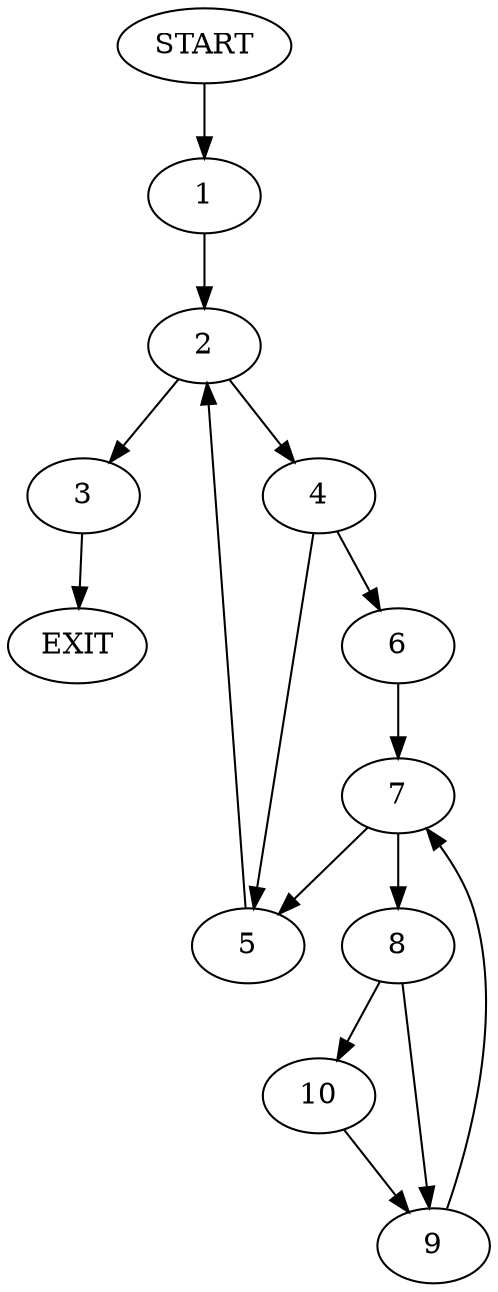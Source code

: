 digraph {
0 [label="START"]
11 [label="EXIT"]
0 -> 1
1 -> 2
2 -> 3
2 -> 4
4 -> 5
4 -> 6
3 -> 11
6 -> 7
5 -> 2
7 -> 5
7 -> 8
8 -> 9
8 -> 10
10 -> 9
9 -> 7
}
